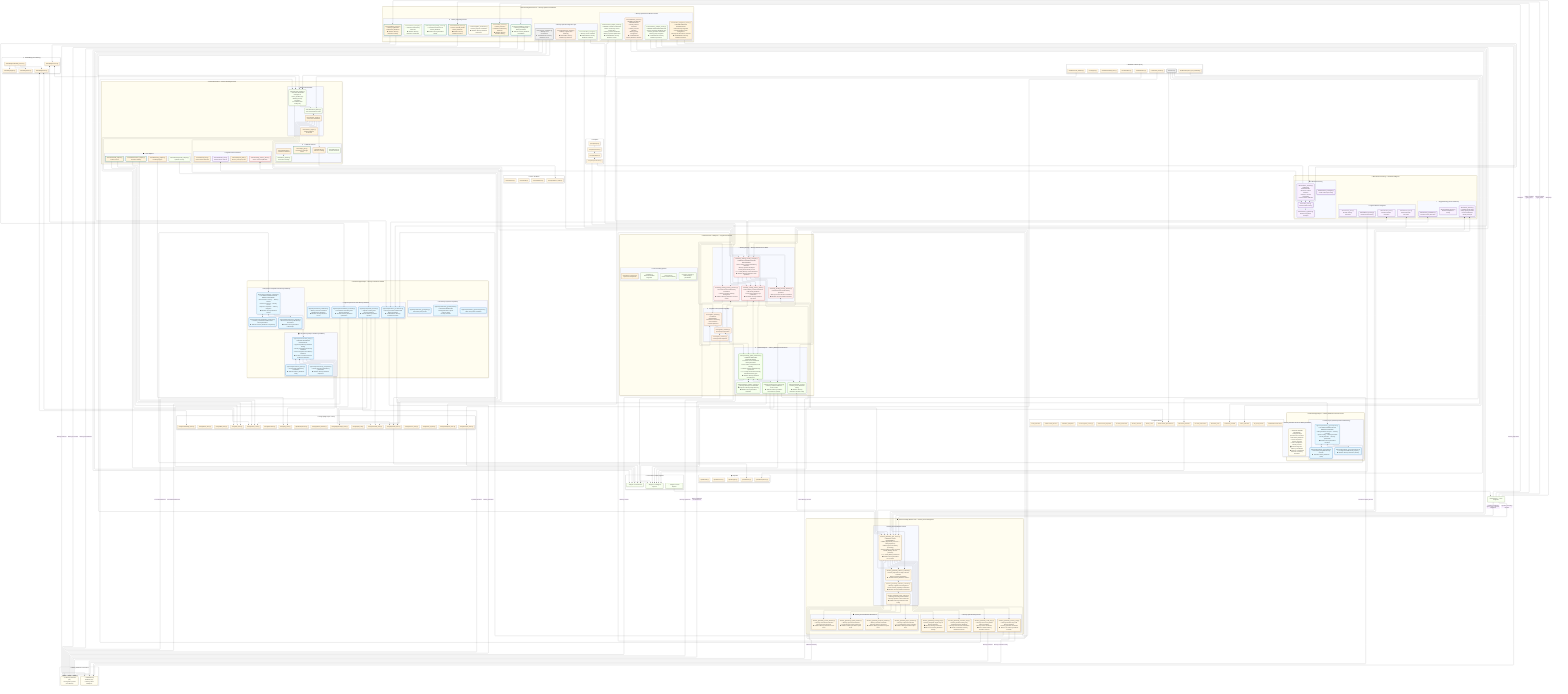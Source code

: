 ---
config:
  flowchart:
    htmlLabels: false
    curve: linear
  theme: base
  layout: elk
  look: neo
---
flowchart TB

%% =====================
%% 🧠 Enhanced Hippocampus — Memory Backbone Formation Servant
%% =====================
subgraph HIPPO_FORM["🧠 Enhanced Hippocampus — Memory Backbone Formation Servant"]
  direction TB

  subgraph MEMORY_FORMATION_SERVICE["🧠 Memory Formation Service for Memory Backbone"]
    MEMORY_FORMATION_NOTE["🎯 SERVING MEMORY BACKBONE:<br/>🧠 All hippocampal processes form memories FOR Memory Backbone<br/>📝 Pattern separation → Memory encoding<br/>🔗 Pattern completion → Memory retrieval<br/>📤 Cortical integration → Memory consolidation<br/>➡️ OUTPUT: Consolidated memories TO Memory Backbone"]:::brain
  end

  %% (IDs made unique with _F suffix to avoid global collisions)
  subgraph DENTATE_GYRUS_F["🔄 Dentate Gyrus (Pattern Separation FOR Memory)"]
    DG_SEPARATOR_F["hippocampus/dentate_gyrus/separator.py<br/>🧠 PATTERN SEPARATION FOR MEMORY BACKBONE:<br/>• Orthogonalization of inputs → Memory encoding<br/>• Sparse coding → Memory formation<br/>• Novelty detection → Memory prioritization<br/>➡️ SERVES: Memory Backbone formation"]:::smart
    DG_NEUROGENESIS_F["hippocampus/dentate_gyrus/neurogenesis.py<br/>🧠 Neurogenesis FOR Memory capacity<br/>➡️ SERVES: Memory Backbone plasticity"]:::brain
    DG_GATING_F["hippocampus/dentate_gyrus/gating.py<br/>🧠 Information gating FOR Memory selection<br/>➡️ SERVES: Memory Backbone quality"]:::gate
  end
end

%% CLASS STYLES
%% =========================
classDef plane fill:#eef7ff,stroke:#2a6ebb,stroke-width:1px,rx:8,ry:8
classDef mid fill:#f8fff0,stroke:#6b8e23,stroke-width:1px,rx:8,ry:8
classDef gate fill:#fff7e6,stroke:#d48806,stroke-width:1px,rx:8,ry:8
classDef bus fill:#f0f0f0,stroke:#666,stroke-width:2px,rx:8,ry:8
classDef storage fill:#f3f8ff,stroke:#1f4aa1,stroke-width:1px,rx:8,ry:8
classDef brain fill:#fffdf0,stroke:#b38b00,stroke-width:1px,rx:10,ry:10
classDef fast stroke:#00897b,stroke-width:2px
classDef smart stroke:#d46b08,stroke-width:2px,stroke-dasharray:4 3
classDef card fill:#fff,stroke:#999,stroke-width:1px,rx:8,ry:8

%% =====================
%% 🧠 Enhanced Family Attention Gate — Memory Focus Management Servant
%% =====================
subgraph THAL["👁️ Enhanced Family Attention Gate — Memory Focus Management"]
  direction TB

  subgraph FAMILY_THALAMUS_CORE["🧠 Memory-Focused Attention Control"]
    GATE["attention_gate/family_gate_service.py<br/>🧠 MEMORY FOCUS MANAGEMENT:<br/>• ADMIT (high Memory relevance + family importance)<br/>• DEFER (queue for Memory processing)<br/>• BOOST (Memory priority elevation)<br/>• DROP (Memory resource protection)<br/>👨‍👩‍👧‍👦 Family Memory awareness<br/>➡️ SERVES: Memory Backbone focus control"]:::gate
    SALIENCE_EVAL["attention_gate/family_salience_evaluator.py<br/>🧠 Memory importance & family relevance evaluation<br/>Memory operation prioritization<br/>➡️ SERVES: Memory Backbone salience"]:::smart
    ADMISSION_CTRL["attention_gate/family_admission_controller.py<br/>🧠 Memory cognitive load management<br/>📱 Device Memory capability consideration<br/>➡️ SERVES: Memory Backbone admission"]:::smart
    INTENT_ANALYZER["attention_gate/family_intent_analyzer.py<br/>🧠 Memory processing intent derivation<br/>🎯 Memory operation context awareness<br/>➡️ SERVES: Memory Backbone intent routing"]:::smart
  end

  subgraph FAMILY_THALAMIC_CIRCUITS["🧠 Memory Operation Relay Circuits"]
    RELAY_MEMORY["attention_gate/family_memory_relay.py<br/>🧠 Memory formation relay FOR Memory Backbone<br/>🔄 Memory operation coordination<br/>➡️ RELAYS TO: Memory Backbone formation"]:::mid
    RELAY_RECALL["attention_gate/family_recall_relay.py<br/>🧠 Memory retrieval relay FROM Memory Backbone<br/>Memory access coordination<br/>➡️ RELAYS FROM: Memory Backbone retrieval"]:::mid
    RELAY_EXECUTIVE["attention_gate/family_executive_relay.py<br/>🧠 Memory decision-making relay THROUGH Memory Backbone<br/>🎯 Memory-driven decision coordination<br/>➡️ RELAYS THROUGH: Memory Backbone decisions"]:::mid
    RELAY_LEARNING["attention_gate/family_learning_relay.py<br/>🧠 Memory adaptation signal relay TO Memory Backbone<br/>📈 Memory learning coordination<br/>➡️ RELAYS TO: Memory Backbone learning"]:::mid
  end

  subgraph FAMILY_ATTENTION_MECHANISMS["👁️ Memory-Focused Attention Mechanisms"]
    SPATIAL_ATT["attention_gate/family_spatial_attention.py<br/>🧠 Memory space-based attention<br/>📱 Device Memory location awareness<br/>➡️ SERVES: Memory Backbone spatial focus"]:::smart
    TEMPORAL_ATT["attention_gate/family_temporal_attention.py<br/>🧠 Memory time-based attention<br/>⏰ Memory milestone awareness<br/>➡️ SERVES: Memory Backbone temporal focus"]:::smart
    FEATURE_ATT["attention_gate/family_feature_attention.py<br/>🧠 Memory content-based attention<br/>Memory feature awareness<br/>➡️ SERVES: Memory Backbone feature focus"]:::smart
    OBJECT_ATT["attention_gate/family_object_attention.py<br/>🧠 Memory entity-based attention<br/>👨‍👩‍👧‍👦 Family Memory entity recognition<br/>➡️ SERVES: Memory Backbone object focus"]:::smart
  end
end
class THAL brain
class GATE smart

%% =====================
%% 🧠 Enhanced Core + Workspace (Global Workspace Theory)
%% =====================
subgraph CORE["🧠 Enhanced Core + Workspace — Cognitive Architecture"]
  direction TB

  subgraph WORKING_MEMORY["🧮 Working Memory — Memory Backbone Active Buffer"]
    WM_MGR["core/family_working_memory_manager.py<br/>🧠 MEMORY BACKBONE BUFFER MANAGEMENT:<br/>• Active memory context FOR Memory Backbone<br/>• Memory operation workspace<br/>• Priority-aware Memory access<br/>👨‍👩‍👧‍👦 Family Memory context awareness<br/>➡️ SERVES: Memory Backbone active operations"]:::mid
    WM_BUFFER["core/family_working_memory_buffer.py<br/>🧠 Active Memory context maintenance FOR Memory Backbone<br/>📱 Cross-device Memory sync coordination<br/>➡️ BUFFERS: Memory Backbone operations"]:::fast
    WM_ATTENTION["core/family_working_memory_attention.py<br/>🧠 Attentional control FOR Memory operations<br/>🎯 Memory-focused attention coordination<br/>➡️ SERVES: Memory Backbone attention"]:::smart
    WM_EXECUTIVE["core/family_working_memory_executive.py<br/>🧠 Executive function FOR Memory coordination<br/>👑 Memory operation authority management<br/>➡️ SERVES: Memory Backbone executive control"]:::smart
  end

  subgraph GLOBAL_WORKSPACE["🌐 Global Workspace — Memory-Mediated Consciousness"]
    GW_BROADCAST["workspace/family_global_broadcaster.py<br/>🧠 MEMORY-MEDIATED CONSCIOUSNESS:<br/>• Conscious access THROUGH Memory Backbone<br/>• Cross-module communication VIA Memory<br/>• Coalition formation FROM Memory experiences<br/>👨‍👩‍👧‍👦 Family consciousness sharing THROUGH Memory sync<br/>➡️ SERVES: Memory Backbone consciousness"]:::mid
    GW_COALITION["workspace/family_coalition_manager.py<br/>🧠 Memory-driven process arbitration<br/>📚 Experience-based priority balancing<br/>➡️ SERVES: Memory Backbone arbitration"]:::smart
    GW_ATTENTION["workspace/attention_router.py<br/>🧠 Memory-aware attentional routing<br/>➡️ SERVES: Memory Backbone attention routing"]:::smart
    GW_CONSCIOUSNESS["workspace/consciousness_gateway.py<br/>🧠 Memory-mediated conscious access control<br/>➡️ SERVES: Memory Backbone consciousness gateway"]:::brain
  end

  subgraph COGNITIVE_CONTROL["⚙️ Cognitive Control (Anterior Cingulate)"]
    CC_MONITOR["core/cognitive_monitor.py<br/>🧠 CONFLICT MONITORING:<br/>• Performance monitoring<br/>• Error detection<br/>• Control adjustment"]:::smart
    CC_CONTROL["core/cognitive_controller.py<br/>Control signal generation"]:::smart
    CC_ADAPTATION["core/adaptive_controller.py<br/>Learning-based adaptation"]:::smart
  end

  subgraph CORE_SYSTEMS["🔧 Core Processing Systems"]
    core_writer["core/writer.py<br/>Enhanced with WM integration"]:::mid
    core_curator["core/curator.py<br/>Content curation & filtering"]:::mid
    core_salience["core/salience_processor.py<br/>Importance computation"]:::smart
    core_goals["core/goal_manager.py<br/>Goal tracking & prioritization"]:::mid
  end
end
class CORE brain

INTENT_RT["intent/router.py ← From Diagram 1"]:::mid

%% =====================
%% 🧩 Enhanced Cognitive Services — Memory Backbone Operation Coordinators
%% =====================
subgraph SVC["🧩 Enhanced Cognitive Services — Memory Operation Coordinators"]
  direction TB

  subgraph COGNITIVE_ORCHESTRATION["🧠 Memory Operation Coordination Services"]
    svc_memory_adapter["services/memory_adapter_service.py<br/>🔗 MEMORY BACKBONE ADAPTER:<br/>• Routes TO Memory Backbone (D1)<br/>• Memory operation coordination<br/>• Memory policy integration<br/>➡️ COORDINATES: Memory Backbone operations"]:::mid
    svc_context_adapter["services/context_adapter_service.py<br/>🔗 MEMORY CONTEXT ADAPTER:<br/>• Routes TO Memory context systems (D1)<br/>• Memory context coordination<br/>• Memory operation optimization<br/>➡️ COORDINATES: Memory Backbone context"]:::mid
    svc_attention["services/attention_service.py<br/>🧠 MEMORY ATTENTION COORDINATION:<br/>• Memory salience evaluation<br/>• Memory resource allocation<br/>• Memory priority management<br/>➡️ COORDINATES: Memory Backbone attention"]:::smart
    svc_affect_integration["services/affect_integration_service.py<br/>🧠 MEMORY-EMOTION COORDINATION:<br/>• Affect-Memory integration<br/>• Emotional Memory state management<br/>• Memory bias detection & correction<br/>➡️ COORDINATES: Memory Backbone emotions"]:::smart
  end

  subgraph TRADITIONAL_SERVICES["⚙️ Memory Supporting Services"]
    svc_mgr["services/service_manager.py<br/>🧠 Enhanced with Memory awareness<br/>➡️ SERVES: Memory Backbone coordination"]:::mid
    svc_cogarch["services/cognitive_architecture.py<br/>🧠 Memory-inspired coordination<br/>➡️ SERVES: Memory Backbone architecture"]:::brain
    svc_write["services/write_service.py<br/>🧠 Memory formation coordination FOR Memory Backbone<br/>➡️ SERVES: Memory Backbone writing"]:::fast
    svc_recall["services/retrieval_service.py<br/>🧠 Context assembly FROM Memory Backbone<br/>➡️ SERVES: Memory Backbone retrieval"]:::fast
    svc_consol["services/consolidation_service.py<br/>🧠 Memory processing FOR Memory Backbone<br/>➡️ SERVES: Memory Backbone consolidation"]:::mid
    svc_index["services/indexing_service.py<br/>🧠 Memory organization FOR Memory Backbone<br/>➡️ SERVES: Memory Backbone indexing"]:::fast
    svc_identity["services/personal_identity_service.py<br/>🧠 Self-model maintenance IN Memory Backbone<br/>➡️ SERVES: Memory Backbone identity"]:::mid
  end

  subgraph SERVICE_INTEGRATION["🔗 Memory Operation Integration Layer"]
    svc_event_coordinator["services/event_coordinator.py<br/>🧠 Memory event orchestration<br/>➡️ COORDINATES: Memory Backbone events"]:::bus
    svc_workflow_manager["services/workflow_manager.py<br/>🧠 Memory service workflows<br/>➡️ COORDINATES: Memory Backbone workflows"]:::mid
    svc_performance_monitor["services/performance_monitor.py<br/>🧠 Memory cognitive load monitoring<br/>➡️ MONITORS: Memory Backbone performance"]:::smart
  end
end
class SVC brain

%% Fast-path visual accents
class svc_write fast
class svc_recall fast
class svc_consol fast
class svc_index fast
class svc_identity fast

%% =====================
%% 👀 Perception
%% =====================
subgraph PER["👀 Perception"]
  per_api["perception/api.py"]
  per_sensors["perception/sensors.py"]
  per_fusion["perception/fusion.py"]
  per_preatt["perception/preattentive.py"]
end
class PER card

%% =====================
%% 🧠 Enhanced Hippocampus (Memory Formation System)
%% =====================
subgraph HIPPO_SYS["🧠 Enhanced Hippocampus — Memory Formation & Retrieval"]
  direction TB

  subgraph DENTATE_GYRUS["🔄 Dentate Gyrus (Pattern Separation)"]
    DG_SEPARATOR["hippocampus/dentate_gyrus/separator.py<br/>🧠 PATTERN SEPARATION:<br/>• Orthogonalization of inputs<br/>• Sparse coding<br/>• Novelty detection"]:::smart
    DG_NEUROGENESIS["hippocampus/dentate_gyrus/neurogenesis.py<br/>Adult neurogenesis simulation"]:::brain
    DG_GATING["hippocampus/dentate_gyrus/gating.py<br/>Information gating control"]:::gate
  end

  subgraph CA3_REGION["🔗 CA3 (Pattern Completion FOR Memory Backbone)"]
    CA3_COMPLETER["hippocampus/ca3/pattern_completer.py<br/>🧠 PATTERN COMPLETION FOR MEMORY BACKBONE:<br/>• Autoassociative memory → Memory retrieval<br/>• Partial cue retrieval → Memory access<br/>• Sequence completion → Memory navigation<br/>➡️ SERVES: Memory Backbone retrieval"]:::smart
    CA3_RECURRENT["hippocampus/ca3/recurrent_network.py<br/>🧠 Recurrent connectivity FOR Memory associations<br/>➡️ SERVES: Memory Backbone relationships"]:::brain
    CA3_CONSOLIDATION["hippocampus/ca3/consolidation_coordinator.py<br/>🧠 Memory consolidation initiation FOR Memory Backbone<br/>➡️ SERVES: Memory Backbone strengthening"]:::mid
  end

  subgraph CA1_REGION["📤 CA1 (Memory Output TO Memory Backbone)"]
    CA1_BRIDGE["hippocampus/ca1/cortical_bridge.py<br/>🧠 MEMORY BACKBONE INTEGRATION:<br/>• Hippocampal-Memory Backbone binding<br/>• Memory formatting FOR Memory Backbone<br/>• Context integration INTO Memory Backbone<br/>➡️ OUTPUT: Formatted memories TO Memory Backbone"]:::mid
    CA1_COMPARATOR["hippocampus/ca1/novelty_comparator.py<br/>🧠 Novelty detection FOR Memory prioritization<br/>➡️ SERVES: Memory Backbone importance"]:::smart
    CA1_THETA["hippocampus/ca1/theta_rhythm.py<br/>🧠 Theta rhythm FOR Memory coordination<br/>➡️ SERVES: Memory Backbone timing"]:::brain
  end

  subgraph HIPPOCAMPAL_SERVICES["🧩 Hippocampal Services FOR Memory Backbone"]
    hipp_orchestrator["hippocampus/memory_orchestrator.py<br/>🧠 Memory formation workflow FOR Memory Backbone<br/>➡️ COORDINATES: Memory Backbone formation"]:::mid
    hipp_encoder["hippocampus/episodic_encoder.py<br/>🧠 Episode encoding FOR Memory Backbone<br/>➡️ SERVES: Memory Backbone episodes"]:::mid
    hipp_retrieval["hippocampus/retrieval_coordinator.py<br/>🧠 Memory retrieval coordination FROM Memory Backbone<br/>➡️ SERVES: Memory Backbone access"]:::fast
    hipp_consolidation["hippocampus/consolidation_scheduler.py<br/>🧠 Consolidation scheduling FOR Memory Backbone<br/>➡️ SERVES: Memory Backbone optimization"]:::mid
  end
end
class HIPPO_FORM brain
class HIPPO_SYS brain

%% =====================
%% 💝 Affect-Aware Processing (Limbic Integration)
%% =====================
subgraph AFFECT["💝 Affect-Aware Processing — Emotional Intelligence"]
  direction TB

  subgraph AMYGDALA_ANALOG["⚡ Amygdala Analog (Threat & Salience)"]
    affect_threat["affect/threat_detector.py<br/>🧠 THREAT DETECTION:<br/>• Safety signal generation<br/>• Arousal modulation<br/>• Priority interrupts"]:::smart
    affect_salience["affect/emotional_salience.py<br/>Emotional importance scoring"]:::smart
    affect_memory_mod["affect/memory_modulation.py<br/>Emotion-memory interaction"]:::brain
  end

  subgraph AFFECT_PROCESSING["🎭 Affective Processing"]
    affect_classifier["affect/realtime_classifier.py<br/>🧠 EMOTION RECOGNITION:<br/>• Real-time emotion detection<br/>• Valence & arousal computation<br/>• Context-aware calibration"]:::smart
    affect_state["affect/affect_state.py<br/>Emotional state tracking"]:::mid
    affect_regulation["affect/emotion_regulation.py<br/>Emotional regulation strategies"]:::smart
    affect_contagion["affect/emotional_contagion.py<br/>Social emotion processing"]:::mid
  end

  subgraph AFFECT_INTEGRATION["🔗 Cognitive-Affective Integration"]
    affect_attention["affect/attention_bias.py<br/>Emotion-attention interaction"]:::smart
    affect_memory["affect/memory_bias.py<br/>Emotion-memory interaction"]:::smart
    affect_decision["affect/decision_bias.py<br/>Emotion-decision interaction"]:::smart
    affect_learning["affect/affective_learning.py<br/>Emotion-based learning"]:::smart
  end
end
class AFFECT brain

%% =====================
%% 📦 Episodic
%% =====================
subgraph EPI["📦 Episodic"]
  epi_service["episodic/service.py"]
  epi_store["episodic/store.py"]
  epi_seq["episodic/sequences.py"]
  epi_types["episodic/types.py"]
  epi_utils["episodic/utils.py"]
end
class EPI card

%% =====================
%% 🧠 Cortex / Prediction
%% =====================
subgraph CORTEX["🧠 Cortex / Prediction"]
  cortex_pred["cortex/predictive_model.py"]
  cortex_bandit["cortex/bandit.py"]
  cortex_calib["cortex/calibration.py"]
  cortex_feats["cortex/features.py"]
end
class CORTEX card

%% =====================
%% 🔎 Enhanced Retrieval (Context Assembly)
%% =====================
subgraph RET["🔎 Enhanced Retrieval — Context Assembly & Fusion"]
  direction TB

  subgraph RETRIEVAL_ORCHESTRATION["🧠 Retrieval Orchestration"]
    ret_context_adapter["retrieval/context_adapter.py<br/>🔗 CONTEXT ADAPTER:<br/>• Delegates to context_bundle/* (D1)<br/>• Working memory integration<br/>• Local affect-aware ranking only"]:::mid
    ret_broker_enhanced["retrieval/enhanced_broker.py<br/>Store orchestration & fanout"]:::mid
    ret_fusion_engine["retrieval/fusion_engine.py<br/>Cross-store result fusion"]:::smart
    ret_mmr_engine["retrieval/mmr_engine.py<br/>Maximal Marginal Relevance"]:::smart
  end

  subgraph COGNITIVE_RETRIEVAL["🧠 Cognitive Retrieval Features"]
    ret_working_memory["retrieval/working_memory_boost.py<br/>Active context amplification"]:::fast
    ret_affect_bias["retrieval/affective_bias.py<br/>Emotion-aware retrieval"]:::smart
    ret_temporal_bias["retrieval/temporal_bias.py<br/>Recency & frequency bias"]:::smart
    ret_social_bias["retrieval/social_bias.py<br/>Social context awareness"]:::smart
  end

  subgraph TRADITIONAL_RETRIEVAL["⚙️ Traditional Retrieval"]
    ret_qos["retrieval/qos_gate.py<br/>Performance & budget control"]:::fast
    ret_features["retrieval/features.py<br/>Feature extraction"]:::mid
    ret_ranker["retrieval/ranker.py<br/>Relevance ranking"]:::smart
    ret_calibration["retrieval/calibration.py<br/>Confidence calibration"]:::smart
    ret_trace_builder["retrieval/trace_builder.py<br/>Provenance tracking"]:::mid
  end

  subgraph STORE_ADAPTERS["🗄️ Store Adapters"]
    ret_fts_adapter["retrieval/stores/fts_adapter.py<br/>Full-text search"]:::fast
    ret_vec_adapter["retrieval/stores/vector_adapter.py<br/>Semantic similarity"]:::fast
    ret_kg_adapter["retrieval/stores/kg_adapter.py<br/>Knowledge graph"]:::smart
    ret_episodic_adapter["retrieval/stores/episodic_adapter.py<br/>Episodic memory"]:::mid
  end
end
class RET brain

%% =====================
%% 🧾 Cognitive Events (types)
%% =====================
subgraph EVT_TYPES["🧾 Cognitive Events"]
  ev_sens["SENSORY_FRAME"]
  ev_ws_b["WORKSPACE_BROADCAST"]
  ev_mcg["METACOG_REPORT"]
  ev_drv["DRIVE_TICK"]
  ev_bel["BELIEF_UPDATE"]
  ev_sim_req["SIMULATION_REQUEST"]
  ev_sim_res["SIMULATION_RESULT"]
  ev_act_dec["ACTION_DECISION"]
  ev_act_exe["ACTION_EXECUTED"]
  ev_hipp_enc["HIPPO_ENCODE"]
  ev_sleep["NREM/REM START/END"]
  ev_neurom["NEUROM_TICK"]
  ev_dsar["DSAR_EXPORT"]
  ev_reindex["REINDEX_REQUEST"]
  ev_ml["ML_RUN_EVENT"]
  ev_defn["events/cognitive_events.py"]
end
class EVT_TYPES card

%% =====================
%% 🪩 Workflows & Events (Core)
%% =====================
subgraph WF_EVT["🪩 Workflows & Events (Core)"]
  wf_base["workflows/workflow_base.py"]
  wf_store["workflows/store.py"]
  wf_recall["workflows/recall_workflow.py"]
  wf_seq["workflows/sequence_flow_workflow.py"]
  evt_bus["events/bus.py"]:::bus
  evt_handlers["events/handlers.py"]
  evt_types["events/types.py"]
  evt_write_h["events/write_handler.py"]
end
class WF_EVT card

%% =====================
%% 💾 Storage (Edge SQLite + Files)
%% =====================
subgraph ST["💾 Storage (Edge SQLite + Files)"]
  st_uow["storage/unit_of_work.py"]
  st_epi["storage/episodic_store.py"]
  st_fts["storage/fts_store.py"]
  st_vec["storage/vector_store.py"]
  st_emb["storage/embeddings_store.py"]
  st_sem["storage/semantic_store.py"]
  st_seq["episodic/sequences.py"]
  st_blob["storage/blob_store.py"]
  st_receipts["storage/receipts_store.py"]
  st_secure["storage/secure_store.py"]
  st_kg_dom["storage/kg_store.py"]
  st_pattern["storage/pattern_detector.py"]
  st_ifaces["storage/interfaces.py"]
  st_ws["storage/workspace_store.py"]
  st_hipp_store["storage/hippocampus_store.py"]
  st_sqlite["storage/sqlite_util.py"]
  st_base["storage/base_store.py"]
end
class ST card

%% ==========================================
%% External Connections (to other diagrams)
%% ==========================================
subgraph EXTERNAL_CONNECTIONS["🔗 Connections to Other Diagrams"]
  FROM_API["← Diagram 1: API & Pipeline"]:::mid
  TO_INTELLIGENCE["→ Diagram 3: Intelligence Systems"]:::mid
  TO_INFRASTRUCTURE["→ Diagram 4: Infrastructure"]:::mid
end
class EXTERNAL_CONNECTIONS card

%% =====================
%% Embeddings (subset for core memory)
%% =====================
subgraph EMB_CORE["🔤 Embeddings (Core Memory)"]
  emb_svc["embeddings/service.py"]
  emb_impl["embeddings/embedding_service.py"]
  emb_index["embeddings/index.py"]
  emb_store["embeddings/store.py"]
  emb_types["embeddings/types.py"]
end
class EMB_CORE card

%% =====================
%% 🧠 ENHANCED COGNITIVE WIRING & INTEGRATION
%% =====================

%% ====== EXTERNAL INTEGRATION ======
FROM_API --> INTENT_RT

%% ====== ATTENTION GATE (THALAMUS) PROCESSING ======
INTENT_RT--"cognitive processing required"-->GATE
GATE-->SALIENCE_EVAL-->ADMISSION_CTRL-->INTENT_ANALYZER

%% ====== THALAMIC RELAY CIRCUITS ======
GATE-->RELAY_MEMORY & RELAY_RECALL & RELAY_EXECUTIVE & RELAY_LEARNING

%% ====== ATTENTION MECHANISMS INTEGRATION ======
INTENT_ANALYZER-->SPATIAL_ATT & TEMPORAL_ATT & FEATURE_ATT & OBJECT_ATT

%% ====== WORKING MEMORY SYSTEM ======
RELAY_MEMORY-->WM_MGR
WM_MGR-->WM_BUFFER & WM_ATTENTION & WM_EXECUTIVE
WM_ATTENTION<-->GATE
WM_EXECUTIVE<-->CC_CONTROL

%% ====== GLOBAL WORKSPACE INTEGRATION ======
WM_BUFFER-->GW_BROADCAST
GW_BROADCAST<-->GW_COALITION & GW_ATTENTION & GW_CONSCIOUSNESS
GW_ATTENTION<-->GATE

%% ====== COGNITIVE CONTROL SYSTEM ======
CC_MONITOR-->CC_CONTROL-->CC_ADAPTATION
CC_MONITOR<-->WM_EXECUTIVE
CC_CONTROL<-->GW_BROADCAST

%% ====== HIPPOCAMPAL MEMORY FORMATION ======
RELAY_MEMORY-->hipp_orchestrator
hipp_orchestrator-->DG_SEPARATOR_F-->CA3_COMPLETER-->CA1_BRIDGE
DG_SEPARATOR_F<-->DG_NEUROGENESIS_F & DG_GATING_F
CA3_COMPLETER<-->CA3_RECURRENT & CA3_CONSOLIDATION
CA1_BRIDGE<-->CA1_COMPARATOR & CA1_THETA

%% ====== AFFECT-AWARE PROCESSING ======
affect_threat<-->GATE & SALIENCE_EVAL
affect_classifier-->affect_state-->affect_regulation
affect_memory_mod<-->hipp_orchestrator
affect_attention<-->WM_ATTENTION
affect_decision<-->CC_CONTROL

%% ====== COGNITIVE SERVICE ORCHESTRATION ======
svc_memory_adapter<-->hipp_orchestrator & WM_MGR
svc_context_adapter<-->ret_context_adapter & WM_BUFFER
svc_attention<-->GATE & SALIENCE_EVAL
svc_affect_integration<-->affect_state & affect_classifier

%% ====== ENHANCED RETRIEVAL INTEGRATION ======
RELAY_RECALL-->ret_context_adapter
ret_context_adapter-->ret_broker_enhanced-->ret_fusion_engine
ret_working_memory<-->WM_BUFFER
ret_affect_bias<-->affect_state
ret_fusion_engine-->ret_mmr_engine

%% ====== COGNITIVE EVENT COORDINATION ======
svc_event_coordinator<-->GATE & hipp_orchestrator & ret_context_adapter
svc_workflow_manager<-->WM_MGR & GW_BROADCAST
svc_performance_monitor<-->CC_MONITOR

%% ====== STORAGE & INFRASTRUCTURE INTEGRATION ======
hipp_encoder-->st_hipp_store & st_epi & st_sem
CA1_BRIDGE-->st_sem & st_kg_dom
ret_fusion_engine-->st_fts & st_vec & st_sem & st_epi
ret_fts_adapter-->st_fts
ret_vec_adapter-->st_vec
ret_kg_adapter-->st_kg_dom
ret_episodic_adapter-->st_epi

%% ====== EMBEDDINGS & INDEXING INTEGRATION ======
emb_svc<-->hipp_encoder & ret_context_adapter
emb_impl-->emb_index & emb_store & emb_types
emb_index<-->st_emb & st_vec
svc_index<-->emb_svc & hipp_consolidation

%% ====== PERCEPTION & WORKING MEMORY INTEGRATION ======
per_api-->per_sensors-->per_fusion-->per_preatt
per_preatt-->WM_BUFFER & affect_classifier
WM_BUFFER<-->GW_BROADCAST

%% ====== CROSS-DIAGRAM CONNECTIONS ======
affect_learning-->TO_INTELLIGENCE
CC_ADAPTATION-->TO_INTELLIGENCE
hipp_consolidation-->TO_INFRASTRUCTURE
ret_context_adapter-->TO_INTELLIGENCE
GW_CONSCIOUSNESS-->TO_INTELLIGENCE
svc_event_coordinator-->TO_INFRASTRUCTURE

%% ====== ENHANCED COGNITIVE STYLES ======
classDef thalamus fill:#fff7e6,stroke:#d48806,stroke-width:2px,rx:8,ry:8
classDef hippocampus fill:#e6f7ff,stroke:#1890ff,stroke-width:2px,rx:8,ry:8
classDef working_memory fill:#fff1f0,stroke:#ff4d4f,stroke-width:2px,rx:8,ry:8
classDef global_workspace fill:#f6ffed,stroke:#52c41a,stroke-width:2px,rx:8,ry:8
classDef affect_system fill:#f9f0ff,stroke:#722ed1,stroke-width:2px,rx:8,ry:8
classDef cognitive_control fill:#fff2e6,stroke:#fa8c16,stroke-width:2px,rx:8,ry:8

%% ====== APPLY COGNITIVE STYLES ======
class GATE,SALIENCE_EVAL,ADMISSION_CTRL,INTENT_ANALYZER,RELAY_MEMORY,RELAY_RECALL,RELAY_EXECUTIVE,RELAY_LEARNING thalamus
class SPATIAL_ATT,TEMPORAL_ATT,FEATURE_ATT,OBJECT_ATT thalamus

class DG_SEPARATOR,DG_NEUROGENESIS,DG_GATING,CA3_COMPLETER,CA3_RECURRENT,CA3_CONSOLIDATION,CA1_BRIDGE,CA1_COMPARATOR,CA1_THETA hippocampus
class DG_SEPARATOR_F,DG_NEUROGENESIS_F,DG_GATING_F hippocampus
class hipp_orchestrator,hipp_encoder,hipp_retrieval,hipp_consolidation hippocampus

class WM_MGR,WM_BUFFER,WM_ATTENTION,WM_EXECUTIVE working_memory
class ret_working_memory working_memory

class GW_BROADCAST,GW_COALITION,GW_ATTENTION,GW_CONSCIOUSNESS global_workspace

class affect_threat,affect_salience,affect_memory_mod,affect_classifier,affect_state,affect_regulation,affect_contagion affect_system
class affect_attention,affect_memory,affect_decision,affect_learning,ret_affect_bias affect_system

class CC_MONITOR,CC_CONTROL,CC_ADAPTATION cognitive_control
class svc_attention,svc_performance_monitor cognitive_control

%% ====== ADDITIONAL FLOW CONNECTIONS ======
ret_fts_adapter --> st_fts
ret_vec_adapter --> st_vec
ret_fusion_engine --> ret_ranker
ret_ranker --> cortex_pred
ret_calibration --> ret_trace_builder

%% Fast/Smart entry intent router
INTENT_RT--"valid & confident agent_intent"-->svc_write
INTENT_RT--"valid & confident agent_intent"-->svc_recall
INTENT_RT--"admin/ops"-->svc_index
INTENT_RT--"admin/ops"-->svc_consol

INTENT_RT--"unset/low-confidence agent_intent · high-risk · obligations"-->GATE
GATE-->GW_ATTENTION
GATE-->GW_CONSCIOUSNESS
GATE-->WM_MGR

%% Event flows
evt_bus --> ev_sens & ev_ws_b & ev_mcg & ev_hipp_enc
GW_CONSCIOUSNESS --> ev_ws_b
evt_write_h --> st_receipts

%% Workflow connections
wf_recall --> ret_broker_enhanced
wf_seq --> epi_seq
wf_store --> st_ws

%% ====== MEMORY BACKBONE CONNECTIONS ======
subgraph MEMORY_BACKBONE_CONNECTIONS["🧠 Memory Backbone Connections"]
  TO_MEMORY_BACKBONE["→ TO Memory Backbone (D1)<br/>🧠 All cognitive systems serve Memory"]:::brain
  FROM_MEMORY_BACKBONE["← FROM Memory Backbone (D1)<br/>🧠 Memory-driven intelligence"]:::brain
end
class MEMORY_BACKBONE_CONNECTIONS card

%% Hippocampus serves Memory Backbone formation
hipp_orchestrator -- "Memory Formation" --> TO_MEMORY_BACKBONE
hipp_encoder -- "Episodic Memories" --> TO_MEMORY_BACKBONE
hipp_consolidation -- "Consolidated Memories" --> TO_MEMORY_BACKBONE
CA1_BRIDGE -- "Formatted Memories" --> TO_MEMORY_BACKBONE

%% Working Memory serves Memory Backbone buffering
WM_MGR -- "Active Memory Context" --> TO_MEMORY_BACKBONE
WM_BUFFER -- "Memory Operations" --> TO_MEMORY_BACKBONE
WM_EXECUTIVE -- "Memory Control" --> TO_MEMORY_BACKBONE

%% Attention Gate serves Memory Backbone focus
GATE -- "Filtered for Memory" --> TO_MEMORY_BACKBONE
RELAY_MEMORY -- "Memory Formation Relay" --> TO_MEMORY_BACKBONE
RELAY_RECALL -- "Memory Retrieval" --> FROM_MEMORY_BACKBONE

%% Global Workspace serves Memory-mediated consciousness
GW_BROADCAST -- "Memory-Mediated Consciousness" --> TO_MEMORY_BACKBONE
GW_CONSCIOUSNESS -- "Conscious Memory Access" --> FROM_MEMORY_BACKBONE

%% Cognitive Services coordinate Memory operations
svc_memory_adapter -- "Memory Operations" --> TO_MEMORY_BACKBONE
svc_write -- "Memory Formation" --> TO_MEMORY_BACKBONE
svc_recall -- "Memory Retrieval" --> FROM_MEMORY_BACKBONE
svc_consol -- "Memory Consolidation" --> TO_MEMORY_BACKBONE

%% Storage connections
st_epi --> epi_store
st_receipts --> TO_INFRASTRUCTURE

%% Connections to other diagrams
WM_MGR --> TO_INTELLIGENCE
GW_CONSCIOUSNESS --> TO_INTELLIGENCE
GW_CONSCIOUSNESS --> TO_INFRASTRUCTURE
svc_consol --> TO_INFRASTRUCTURE
ev_mcg --> TO_INTELLIGENCE